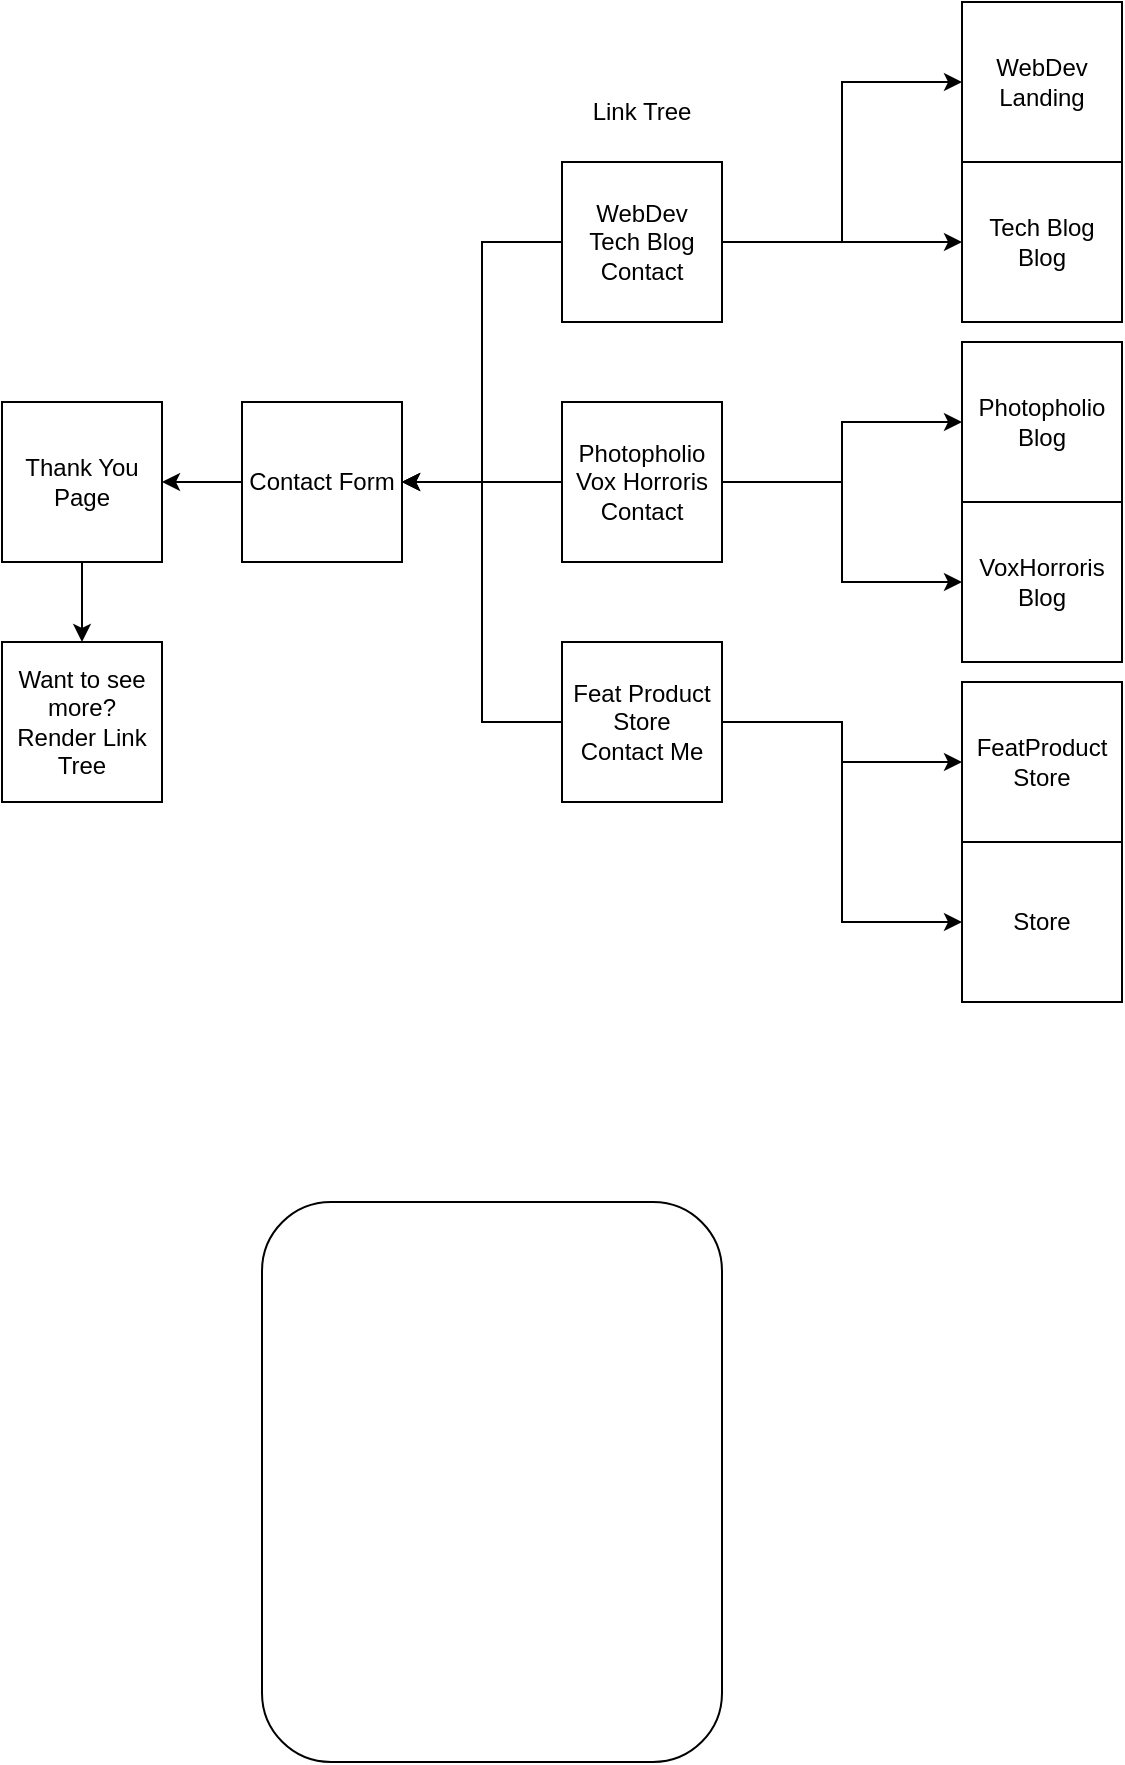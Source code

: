 <mxfile version="26.0.4">
  <diagram name="Overview" id="v7V9TTQ79DsOM2a4C21T">
    <mxGraphModel dx="1356" dy="1799" grid="1" gridSize="10" guides="1" tooltips="1" connect="1" arrows="1" fold="1" page="1" pageScale="1" pageWidth="850" pageHeight="1100" math="0" shadow="0">
      <root>
        <mxCell id="0" />
        <mxCell id="1" parent="0" />
        <mxCell id="SZ_Sdf0Yj5xQ3kzaO9SU-5" style="edgeStyle=orthogonalEdgeStyle;rounded=0;orthogonalLoop=1;jettySize=auto;html=1;exitX=0.5;exitY=1;exitDx=0;exitDy=0;entryX=0.5;entryY=0;entryDx=0;entryDy=0;" edge="1" parent="1" source="SZ_Sdf0Yj5xQ3kzaO9SU-1" target="SZ_Sdf0Yj5xQ3kzaO9SU-2">
          <mxGeometry relative="1" as="geometry" />
        </mxCell>
        <mxCell id="SZ_Sdf0Yj5xQ3kzaO9SU-1" value="Thank You Page" style="whiteSpace=wrap;html=1;aspect=fixed;" vertex="1" parent="1">
          <mxGeometry x="80" y="120" width="80" height="80" as="geometry" />
        </mxCell>
        <mxCell id="SZ_Sdf0Yj5xQ3kzaO9SU-2" value="Want to see more? &lt;br&gt;Render Link Tree" style="whiteSpace=wrap;html=1;aspect=fixed;" vertex="1" parent="1">
          <mxGeometry x="80" y="240" width="80" height="80" as="geometry" />
        </mxCell>
        <mxCell id="SZ_Sdf0Yj5xQ3kzaO9SU-4" style="edgeStyle=orthogonalEdgeStyle;rounded=0;orthogonalLoop=1;jettySize=auto;html=1;exitX=0;exitY=0.5;exitDx=0;exitDy=0;entryX=1;entryY=0.5;entryDx=0;entryDy=0;" edge="1" parent="1" source="SZ_Sdf0Yj5xQ3kzaO9SU-3" target="SZ_Sdf0Yj5xQ3kzaO9SU-1">
          <mxGeometry relative="1" as="geometry" />
        </mxCell>
        <mxCell id="SZ_Sdf0Yj5xQ3kzaO9SU-3" value="Contact Form" style="whiteSpace=wrap;html=1;aspect=fixed;" vertex="1" parent="1">
          <mxGeometry x="200" y="120" width="80" height="80" as="geometry" />
        </mxCell>
        <mxCell id="SZ_Sdf0Yj5xQ3kzaO9SU-9" style="edgeStyle=orthogonalEdgeStyle;rounded=0;orthogonalLoop=1;jettySize=auto;html=1;exitX=0;exitY=0.5;exitDx=0;exitDy=0;entryX=1;entryY=0.5;entryDx=0;entryDy=0;" edge="1" parent="1" source="SZ_Sdf0Yj5xQ3kzaO9SU-6" target="SZ_Sdf0Yj5xQ3kzaO9SU-3">
          <mxGeometry relative="1" as="geometry" />
        </mxCell>
        <mxCell id="SZ_Sdf0Yj5xQ3kzaO9SU-14" value="" style="edgeStyle=orthogonalEdgeStyle;rounded=0;orthogonalLoop=1;jettySize=auto;html=1;exitX=1;exitY=0.5;exitDx=0;exitDy=0;" edge="1" parent="1" source="SZ_Sdf0Yj5xQ3kzaO9SU-6" target="SZ_Sdf0Yj5xQ3kzaO9SU-13">
          <mxGeometry relative="1" as="geometry" />
        </mxCell>
        <mxCell id="SZ_Sdf0Yj5xQ3kzaO9SU-6" value="&lt;div&gt;WebDev&lt;/div&gt;&lt;div&gt;Tech Blog&lt;/div&gt;&lt;div&gt;Contact&lt;br&gt;&lt;/div&gt;" style="whiteSpace=wrap;html=1;aspect=fixed;fillColor=light-dark(#FFFFFF,#FF8000);" vertex="1" parent="1">
          <mxGeometry x="360" width="80" height="80" as="geometry" />
        </mxCell>
        <mxCell id="SZ_Sdf0Yj5xQ3kzaO9SU-10" style="edgeStyle=orthogonalEdgeStyle;rounded=0;orthogonalLoop=1;jettySize=auto;html=1;exitX=0;exitY=0.5;exitDx=0;exitDy=0;" edge="1" parent="1" source="SZ_Sdf0Yj5xQ3kzaO9SU-7">
          <mxGeometry relative="1" as="geometry">
            <mxPoint x="280" y="160" as="targetPoint" />
          </mxGeometry>
        </mxCell>
        <mxCell id="SZ_Sdf0Yj5xQ3kzaO9SU-19" style="edgeStyle=orthogonalEdgeStyle;rounded=0;orthogonalLoop=1;jettySize=auto;html=1;exitX=1;exitY=0.5;exitDx=0;exitDy=0;" edge="1" parent="1" source="SZ_Sdf0Yj5xQ3kzaO9SU-7" target="SZ_Sdf0Yj5xQ3kzaO9SU-17">
          <mxGeometry relative="1" as="geometry" />
        </mxCell>
        <mxCell id="SZ_Sdf0Yj5xQ3kzaO9SU-20" style="edgeStyle=orthogonalEdgeStyle;rounded=0;orthogonalLoop=1;jettySize=auto;html=1;exitX=1;exitY=0.5;exitDx=0;exitDy=0;entryX=0;entryY=0.5;entryDx=0;entryDy=0;" edge="1" parent="1" source="SZ_Sdf0Yj5xQ3kzaO9SU-7" target="SZ_Sdf0Yj5xQ3kzaO9SU-18">
          <mxGeometry relative="1" as="geometry" />
        </mxCell>
        <mxCell id="SZ_Sdf0Yj5xQ3kzaO9SU-7" value="&lt;div&gt;Photopholio&lt;/div&gt;&lt;div&gt;Vox Horroris&lt;/div&gt;&lt;div&gt;Contact&lt;br&gt;&lt;/div&gt;" style="whiteSpace=wrap;html=1;aspect=fixed;fillColor=light-dark(#FFFFFF,#FF8000);" vertex="1" parent="1">
          <mxGeometry x="360" y="120" width="80" height="80" as="geometry" />
        </mxCell>
        <mxCell id="SZ_Sdf0Yj5xQ3kzaO9SU-11" style="edgeStyle=orthogonalEdgeStyle;rounded=0;orthogonalLoop=1;jettySize=auto;html=1;exitX=0;exitY=0.5;exitDx=0;exitDy=0;entryX=1;entryY=0.5;entryDx=0;entryDy=0;" edge="1" parent="1" source="SZ_Sdf0Yj5xQ3kzaO9SU-8" target="SZ_Sdf0Yj5xQ3kzaO9SU-3">
          <mxGeometry relative="1" as="geometry" />
        </mxCell>
        <mxCell id="SZ_Sdf0Yj5xQ3kzaO9SU-23" style="edgeStyle=orthogonalEdgeStyle;rounded=0;orthogonalLoop=1;jettySize=auto;html=1;exitX=1;exitY=0.5;exitDx=0;exitDy=0;entryX=0;entryY=0.5;entryDx=0;entryDy=0;" edge="1" parent="1" source="SZ_Sdf0Yj5xQ3kzaO9SU-8" target="SZ_Sdf0Yj5xQ3kzaO9SU-21">
          <mxGeometry relative="1" as="geometry" />
        </mxCell>
        <mxCell id="SZ_Sdf0Yj5xQ3kzaO9SU-24" style="edgeStyle=orthogonalEdgeStyle;rounded=0;orthogonalLoop=1;jettySize=auto;html=1;exitX=1;exitY=0.5;exitDx=0;exitDy=0;entryX=0;entryY=0.5;entryDx=0;entryDy=0;" edge="1" parent="1" source="SZ_Sdf0Yj5xQ3kzaO9SU-8" target="SZ_Sdf0Yj5xQ3kzaO9SU-22">
          <mxGeometry relative="1" as="geometry" />
        </mxCell>
        <mxCell id="SZ_Sdf0Yj5xQ3kzaO9SU-8" value="&lt;div&gt;Feat Product&lt;br&gt;&lt;/div&gt;&lt;div&gt;Store&lt;/div&gt;&lt;div&gt;Contact Me&lt;br&gt;&lt;/div&gt;" style="whiteSpace=wrap;html=1;aspect=fixed;fillColor=light-dark(#FFFFFF,#FF8000);" vertex="1" parent="1">
          <mxGeometry x="360" y="240" width="80" height="80" as="geometry" />
        </mxCell>
        <mxCell id="SZ_Sdf0Yj5xQ3kzaO9SU-13" value="&lt;div&gt;WebDev&lt;/div&gt;&lt;div&gt;Landing&lt;br&gt;&lt;/div&gt;" style="whiteSpace=wrap;html=1;aspect=fixed;fillColor=light-dark(#FFFFFF,#6666FF);" vertex="1" parent="1">
          <mxGeometry x="560" y="-80" width="80" height="80" as="geometry" />
        </mxCell>
        <mxCell id="SZ_Sdf0Yj5xQ3kzaO9SU-15" value="" style="edgeStyle=orthogonalEdgeStyle;rounded=0;orthogonalLoop=1;jettySize=auto;html=1;exitX=1;exitY=0.5;exitDx=0;exitDy=0;entryX=0;entryY=0.5;entryDx=0;entryDy=0;" edge="1" parent="1" target="SZ_Sdf0Yj5xQ3kzaO9SU-16" source="SZ_Sdf0Yj5xQ3kzaO9SU-6">
          <mxGeometry relative="1" as="geometry">
            <mxPoint x="440" y="100" as="sourcePoint" />
          </mxGeometry>
        </mxCell>
        <mxCell id="SZ_Sdf0Yj5xQ3kzaO9SU-16" value="&lt;div&gt;Tech Blog&lt;br&gt;&lt;/div&gt;&lt;div&gt;Blog&lt;br&gt;&lt;/div&gt;" style="whiteSpace=wrap;html=1;aspect=fixed;fillColor=light-dark(#FFFFFF,#FF9999);" vertex="1" parent="1">
          <mxGeometry x="560" width="80" height="80" as="geometry" />
        </mxCell>
        <mxCell id="SZ_Sdf0Yj5xQ3kzaO9SU-17" value="&lt;div&gt;Photopholio&lt;/div&gt;Blog" style="whiteSpace=wrap;html=1;aspect=fixed;fillColor=light-dark(#FFFFFF,#FF9999);" vertex="1" parent="1">
          <mxGeometry x="560" y="90" width="80" height="80" as="geometry" />
        </mxCell>
        <mxCell id="SZ_Sdf0Yj5xQ3kzaO9SU-18" value="&lt;div&gt;VoxHorroris&lt;br&gt;&lt;/div&gt;&lt;div&gt;Blog&lt;br&gt;&lt;/div&gt;" style="whiteSpace=wrap;html=1;aspect=fixed;fillColor=light-dark(#FFFFFF,#FF9999);" vertex="1" parent="1">
          <mxGeometry x="560" y="170" width="80" height="80" as="geometry" />
        </mxCell>
        <mxCell id="SZ_Sdf0Yj5xQ3kzaO9SU-21" value="&lt;div&gt;FeatProduct&lt;/div&gt;&lt;div&gt;Store&lt;/div&gt;" style="whiteSpace=wrap;html=1;aspect=fixed;fillColor=light-dark(#FFFFFF,#B266FF);strokeColor=light-dark(#000000,#000000);" vertex="1" parent="1">
          <mxGeometry x="560" y="260" width="80" height="80" as="geometry" />
        </mxCell>
        <mxCell id="SZ_Sdf0Yj5xQ3kzaO9SU-22" value="&lt;div&gt;&lt;div&gt;Store&lt;/div&gt;&lt;/div&gt;" style="whiteSpace=wrap;html=1;aspect=fixed;fillColor=light-dark(#FFFFFF,#B266FF);strokeColor=light-dark(#000000,#000000);" vertex="1" parent="1">
          <mxGeometry x="560" y="340" width="80" height="80" as="geometry" />
        </mxCell>
        <mxCell id="SZ_Sdf0Yj5xQ3kzaO9SU-25" value="Link Tree" style="text;html=1;align=center;verticalAlign=middle;whiteSpace=wrap;rounded=0;" vertex="1" parent="1">
          <mxGeometry x="370" y="-40" width="60" height="30" as="geometry" />
        </mxCell>
        <mxCell id="SZ_Sdf0Yj5xQ3kzaO9SU-27" value="" style="rounded=1;whiteSpace=wrap;html=1;" vertex="1" parent="1">
          <mxGeometry x="210" y="520" width="230" height="280" as="geometry" />
        </mxCell>
      </root>
    </mxGraphModel>
  </diagram>
</mxfile>
